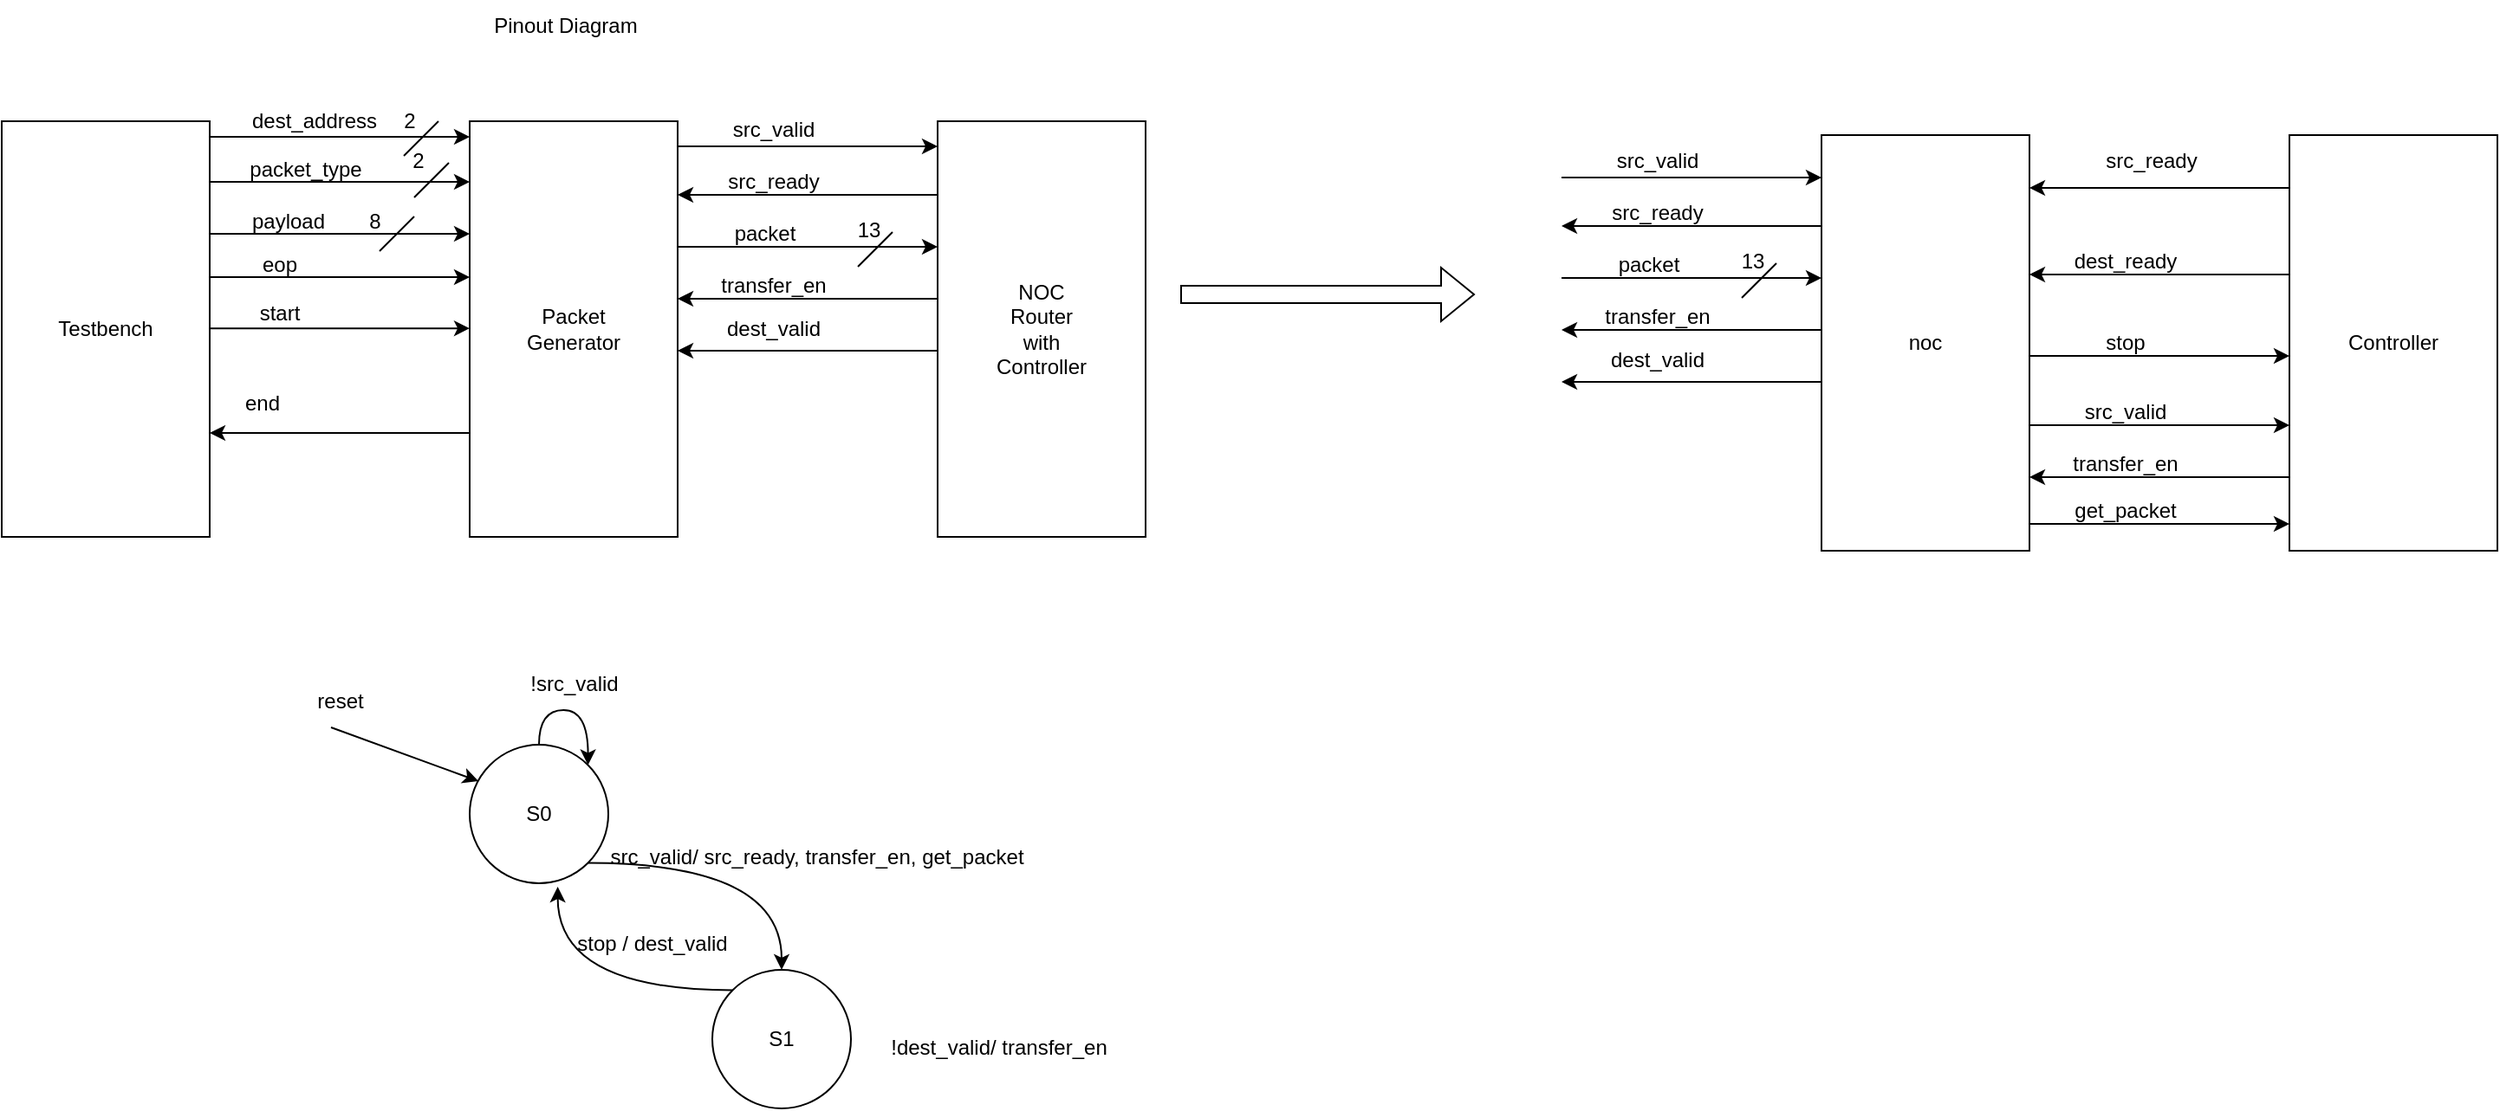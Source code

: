 <mxfile version="24.7.8" pages="2">
  <diagram name="Page-1" id="iGEM-IBr7h7DMKVDJOMU">
    <mxGraphModel dx="1157" dy="690" grid="1" gridSize="10" guides="1" tooltips="1" connect="1" arrows="1" fold="1" page="1" pageScale="1" pageWidth="850" pageHeight="1100" math="0" shadow="0">
      <root>
        <mxCell id="0" />
        <mxCell id="1" parent="0" />
        <mxCell id="YFj303eYcoNk-0xLr7Lf-1" value="Testbench" style="rounded=0;whiteSpace=wrap;html=1;" vertex="1" parent="1">
          <mxGeometry x="90" y="120" width="120" height="240" as="geometry" />
        </mxCell>
        <mxCell id="00WxSKmrzNwbh7hd7kRl-1" style="edgeStyle=orthogonalEdgeStyle;rounded=0;orthogonalLoop=1;jettySize=auto;html=1;exitX=0;exitY=0.75;exitDx=0;exitDy=0;entryX=1;entryY=0.75;entryDx=0;entryDy=0;" edge="1" parent="1" source="YFj303eYcoNk-0xLr7Lf-2" target="YFj303eYcoNk-0xLr7Lf-1">
          <mxGeometry relative="1" as="geometry" />
        </mxCell>
        <mxCell id="YFj303eYcoNk-0xLr7Lf-2" value="&lt;div&gt;Packet&lt;/div&gt;&lt;div&gt;Generator&lt;br&gt;&lt;/div&gt;" style="rounded=0;whiteSpace=wrap;html=1;" vertex="1" parent="1">
          <mxGeometry x="360" y="120" width="120" height="240" as="geometry" />
        </mxCell>
        <mxCell id="YFj303eYcoNk-0xLr7Lf-3" value="&lt;div&gt;NOC&lt;br&gt;Router&lt;br&gt;with &lt;br&gt;Controller &lt;br&gt;&lt;/div&gt;" style="rounded=0;whiteSpace=wrap;html=1;" vertex="1" parent="1">
          <mxGeometry x="630" y="120" width="120" height="240" as="geometry" />
        </mxCell>
        <mxCell id="YFj303eYcoNk-0xLr7Lf-4" value="" style="edgeStyle=none;orthogonalLoop=1;jettySize=auto;html=1;rounded=0;" edge="1" parent="1">
          <mxGeometry width="80" relative="1" as="geometry">
            <mxPoint x="210" y="129" as="sourcePoint" />
            <mxPoint x="360" y="129" as="targetPoint" />
            <Array as="points" />
          </mxGeometry>
        </mxCell>
        <mxCell id="YFj303eYcoNk-0xLr7Lf-5" value="" style="edgeStyle=none;orthogonalLoop=1;jettySize=auto;html=1;rounded=0;" edge="1" parent="1">
          <mxGeometry width="80" relative="1" as="geometry">
            <mxPoint x="210" y="155" as="sourcePoint" />
            <mxPoint x="360" y="155" as="targetPoint" />
            <Array as="points" />
          </mxGeometry>
        </mxCell>
        <mxCell id="YFj303eYcoNk-0xLr7Lf-6" value="dest_address" style="text;html=1;align=center;verticalAlign=middle;resizable=0;points=[];autosize=1;strokeColor=none;fillColor=none;" vertex="1" parent="1">
          <mxGeometry x="220" y="105" width="100" height="30" as="geometry" />
        </mxCell>
        <mxCell id="YFj303eYcoNk-0xLr7Lf-7" value="packet_type" style="text;html=1;align=center;verticalAlign=middle;resizable=0;points=[];autosize=1;strokeColor=none;fillColor=none;" vertex="1" parent="1">
          <mxGeometry x="220" y="133" width="90" height="30" as="geometry" />
        </mxCell>
        <mxCell id="YFj303eYcoNk-0xLr7Lf-8" value="" style="edgeStyle=none;orthogonalLoop=1;jettySize=auto;html=1;rounded=0;" edge="1" parent="1">
          <mxGeometry width="80" relative="1" as="geometry">
            <mxPoint x="210" y="185" as="sourcePoint" />
            <mxPoint x="360" y="185" as="targetPoint" />
            <Array as="points" />
          </mxGeometry>
        </mxCell>
        <mxCell id="YFj303eYcoNk-0xLr7Lf-9" value="payload" style="text;html=1;align=center;verticalAlign=middle;resizable=0;points=[];autosize=1;strokeColor=none;fillColor=none;" vertex="1" parent="1">
          <mxGeometry x="220" y="163" width="70" height="30" as="geometry" />
        </mxCell>
        <mxCell id="YFj303eYcoNk-0xLr7Lf-21" value="" style="edgeStyle=none;orthogonalLoop=1;jettySize=auto;html=1;rounded=0;" edge="1" parent="1">
          <mxGeometry width="80" relative="1" as="geometry">
            <mxPoint x="480" y="134.5" as="sourcePoint" />
            <mxPoint x="630" y="134.5" as="targetPoint" />
            <Array as="points" />
          </mxGeometry>
        </mxCell>
        <mxCell id="YFj303eYcoNk-0xLr7Lf-22" value="src_valid" style="text;html=1;align=center;verticalAlign=middle;resizable=0;points=[];autosize=1;strokeColor=none;fillColor=none;" vertex="1" parent="1">
          <mxGeometry x="500" y="110" width="70" height="30" as="geometry" />
        </mxCell>
        <mxCell id="YFj303eYcoNk-0xLr7Lf-23" value="" style="edgeStyle=none;orthogonalLoop=1;jettySize=auto;html=1;rounded=0;" edge="1" parent="1">
          <mxGeometry width="80" relative="1" as="geometry">
            <mxPoint x="630" y="162.5" as="sourcePoint" />
            <mxPoint x="480" y="162.5" as="targetPoint" />
            <Array as="points" />
          </mxGeometry>
        </mxCell>
        <mxCell id="YFj303eYcoNk-0xLr7Lf-24" value="src_ready" style="text;html=1;align=center;verticalAlign=middle;resizable=0;points=[];autosize=1;strokeColor=none;fillColor=none;" vertex="1" parent="1">
          <mxGeometry x="495" y="140" width="80" height="30" as="geometry" />
        </mxCell>
        <mxCell id="YFj303eYcoNk-0xLr7Lf-25" value="" style="edgeStyle=none;orthogonalLoop=1;jettySize=auto;html=1;rounded=0;" edge="1" parent="1">
          <mxGeometry width="80" relative="1" as="geometry">
            <mxPoint x="480" y="192.5" as="sourcePoint" />
            <mxPoint x="630" y="192.5" as="targetPoint" />
            <Array as="points" />
          </mxGeometry>
        </mxCell>
        <mxCell id="YFj303eYcoNk-0xLr7Lf-26" value="packet" style="text;html=1;align=center;verticalAlign=middle;resizable=0;points=[];autosize=1;strokeColor=none;fillColor=none;" vertex="1" parent="1">
          <mxGeometry x="500" y="170" width="60" height="30" as="geometry" />
        </mxCell>
        <mxCell id="YFj303eYcoNk-0xLr7Lf-27" value="" style="edgeStyle=none;orthogonalLoop=1;jettySize=auto;html=1;rounded=0;" edge="1" parent="1">
          <mxGeometry width="80" relative="1" as="geometry">
            <mxPoint x="630" y="222.5" as="sourcePoint" />
            <mxPoint x="480" y="222.5" as="targetPoint" />
            <Array as="points" />
          </mxGeometry>
        </mxCell>
        <mxCell id="YFj303eYcoNk-0xLr7Lf-28" value="transfer_en" style="text;html=1;align=center;verticalAlign=middle;resizable=0;points=[];autosize=1;strokeColor=none;fillColor=none;" vertex="1" parent="1">
          <mxGeometry x="495" y="200" width="80" height="30" as="geometry" />
        </mxCell>
        <mxCell id="YFj303eYcoNk-0xLr7Lf-31" value="" style="edgeStyle=none;orthogonalLoop=1;jettySize=auto;html=1;rounded=0;" edge="1" parent="1">
          <mxGeometry width="80" relative="1" as="geometry">
            <mxPoint x="630" y="252.5" as="sourcePoint" />
            <mxPoint x="480" y="252.5" as="targetPoint" />
            <Array as="points" />
          </mxGeometry>
        </mxCell>
        <mxCell id="YFj303eYcoNk-0xLr7Lf-32" value="dest_valid" style="text;html=1;align=center;verticalAlign=middle;resizable=0;points=[];autosize=1;strokeColor=none;fillColor=none;" vertex="1" parent="1">
          <mxGeometry x="495" y="225" width="80" height="30" as="geometry" />
        </mxCell>
        <mxCell id="YFj303eYcoNk-0xLr7Lf-40" value="" style="edgeStyle=none;orthogonalLoop=1;jettySize=auto;html=1;rounded=0;" edge="1" parent="1">
          <mxGeometry width="80" relative="1" as="geometry">
            <mxPoint x="210" y="210" as="sourcePoint" />
            <mxPoint x="360" y="210" as="targetPoint" />
            <Array as="points" />
          </mxGeometry>
        </mxCell>
        <mxCell id="YFj303eYcoNk-0xLr7Lf-41" value="eop" style="text;html=1;align=center;verticalAlign=middle;resizable=0;points=[];autosize=1;strokeColor=none;fillColor=none;" vertex="1" parent="1">
          <mxGeometry x="230" y="188" width="40" height="30" as="geometry" />
        </mxCell>
        <mxCell id="YFj303eYcoNk-0xLr7Lf-42" value="Pinout Diagram" style="text;html=1;align=center;verticalAlign=middle;resizable=0;points=[];autosize=1;strokeColor=none;fillColor=none;" vertex="1" parent="1">
          <mxGeometry x="360" y="50" width="110" height="30" as="geometry" />
        </mxCell>
        <mxCell id="YFj303eYcoNk-0xLr7Lf-62" style="edgeStyle=orthogonalEdgeStyle;rounded=0;orthogonalLoop=1;jettySize=auto;html=1;exitX=1;exitY=1;exitDx=0;exitDy=0;curved=1;" edge="1" parent="1" source="YFj303eYcoNk-0xLr7Lf-43" target="YFj303eYcoNk-0xLr7Lf-61">
          <mxGeometry relative="1" as="geometry" />
        </mxCell>
        <mxCell id="YFj303eYcoNk-0xLr7Lf-43" value="S0" style="ellipse;whiteSpace=wrap;html=1;aspect=fixed;" vertex="1" parent="1">
          <mxGeometry x="360" y="480" width="80" height="80" as="geometry" />
        </mxCell>
        <mxCell id="YFj303eYcoNk-0xLr7Lf-44" value="" style="endArrow=classic;html=1;rounded=0;entryX=0.063;entryY=0.263;entryDx=0;entryDy=0;entryPerimeter=0;" edge="1" parent="1" target="YFj303eYcoNk-0xLr7Lf-43">
          <mxGeometry width="50" height="50" relative="1" as="geometry">
            <mxPoint x="280" y="470" as="sourcePoint" />
            <mxPoint x="330" y="420" as="targetPoint" />
          </mxGeometry>
        </mxCell>
        <mxCell id="YFj303eYcoNk-0xLr7Lf-45" value="reset" style="text;html=1;align=center;verticalAlign=middle;resizable=0;points=[];autosize=1;strokeColor=none;fillColor=none;" vertex="1" parent="1">
          <mxGeometry x="260" y="440" width="50" height="30" as="geometry" />
        </mxCell>
        <mxCell id="YFj303eYcoNk-0xLr7Lf-46" value="" style="endArrow=none;html=1;rounded=0;" edge="1" parent="1">
          <mxGeometry width="50" height="50" relative="1" as="geometry">
            <mxPoint x="322" y="140" as="sourcePoint" />
            <mxPoint x="342" y="120" as="targetPoint" />
          </mxGeometry>
        </mxCell>
        <mxCell id="YFj303eYcoNk-0xLr7Lf-47" value="" style="endArrow=none;html=1;rounded=0;" edge="1" parent="1">
          <mxGeometry width="50" height="50" relative="1" as="geometry">
            <mxPoint x="328" y="164" as="sourcePoint" />
            <mxPoint x="348" y="144" as="targetPoint" />
          </mxGeometry>
        </mxCell>
        <mxCell id="YFj303eYcoNk-0xLr7Lf-48" value="" style="endArrow=none;html=1;rounded=0;" edge="1" parent="1">
          <mxGeometry width="50" height="50" relative="1" as="geometry">
            <mxPoint x="308" y="195" as="sourcePoint" />
            <mxPoint x="328" y="175" as="targetPoint" />
          </mxGeometry>
        </mxCell>
        <mxCell id="YFj303eYcoNk-0xLr7Lf-49" value="" style="endArrow=none;html=1;rounded=0;" edge="1" parent="1">
          <mxGeometry width="50" height="50" relative="1" as="geometry">
            <mxPoint x="584" y="204" as="sourcePoint" />
            <mxPoint x="604" y="184" as="targetPoint" />
          </mxGeometry>
        </mxCell>
        <mxCell id="YFj303eYcoNk-0xLr7Lf-50" value="2" style="text;html=1;align=center;verticalAlign=middle;resizable=0;points=[];autosize=1;strokeColor=none;fillColor=none;" vertex="1" parent="1">
          <mxGeometry x="310" y="105" width="30" height="30" as="geometry" />
        </mxCell>
        <mxCell id="YFj303eYcoNk-0xLr7Lf-51" value="2" style="text;html=1;align=center;verticalAlign=middle;resizable=0;points=[];autosize=1;strokeColor=none;fillColor=none;" vertex="1" parent="1">
          <mxGeometry x="315" y="128" width="30" height="30" as="geometry" />
        </mxCell>
        <mxCell id="YFj303eYcoNk-0xLr7Lf-52" value="8" style="text;html=1;align=center;verticalAlign=middle;resizable=0;points=[];autosize=1;strokeColor=none;fillColor=none;" vertex="1" parent="1">
          <mxGeometry x="290" y="163" width="30" height="30" as="geometry" />
        </mxCell>
        <mxCell id="YFj303eYcoNk-0xLr7Lf-53" value="13" style="text;html=1;align=center;verticalAlign=middle;resizable=0;points=[];autosize=1;strokeColor=none;fillColor=none;" vertex="1" parent="1">
          <mxGeometry x="570" y="168" width="40" height="30" as="geometry" />
        </mxCell>
        <mxCell id="YFj303eYcoNk-0xLr7Lf-57" style="edgeStyle=orthogonalEdgeStyle;rounded=0;orthogonalLoop=1;jettySize=auto;html=1;exitX=0.5;exitY=0;exitDx=0;exitDy=0;entryX=1;entryY=0;entryDx=0;entryDy=0;curved=1;" edge="1" parent="1" source="YFj303eYcoNk-0xLr7Lf-43" target="YFj303eYcoNk-0xLr7Lf-43">
          <mxGeometry relative="1" as="geometry">
            <Array as="points">
              <mxPoint x="400" y="460" />
              <mxPoint x="428" y="460" />
            </Array>
          </mxGeometry>
        </mxCell>
        <mxCell id="YFj303eYcoNk-0xLr7Lf-58" value="!src_valid" style="text;html=1;align=center;verticalAlign=middle;resizable=0;points=[];autosize=1;strokeColor=none;fillColor=none;" vertex="1" parent="1">
          <mxGeometry x="385" y="430" width="70" height="30" as="geometry" />
        </mxCell>
        <mxCell id="YFj303eYcoNk-0xLr7Lf-59" value="" style="edgeStyle=none;orthogonalLoop=1;jettySize=auto;html=1;rounded=0;" edge="1" parent="1">
          <mxGeometry width="80" relative="1" as="geometry">
            <mxPoint x="210" y="239.58" as="sourcePoint" />
            <mxPoint x="360" y="239.58" as="targetPoint" />
            <Array as="points" />
          </mxGeometry>
        </mxCell>
        <mxCell id="YFj303eYcoNk-0xLr7Lf-60" value="start" style="text;html=1;align=center;verticalAlign=middle;resizable=0;points=[];autosize=1;strokeColor=none;fillColor=none;" vertex="1" parent="1">
          <mxGeometry x="225" y="216" width="50" height="30" as="geometry" />
        </mxCell>
        <mxCell id="YFj303eYcoNk-0xLr7Lf-61" value="S1" style="ellipse;whiteSpace=wrap;html=1;aspect=fixed;" vertex="1" parent="1">
          <mxGeometry x="500" y="610" width="80" height="80" as="geometry" />
        </mxCell>
        <mxCell id="YFj303eYcoNk-0xLr7Lf-63" value="src_valid/ src_ready, transfer_en, get_packet" style="text;html=1;align=center;verticalAlign=middle;resizable=0;points=[];autosize=1;strokeColor=none;fillColor=none;" vertex="1" parent="1">
          <mxGeometry x="430" y="530" width="260" height="30" as="geometry" />
        </mxCell>
        <mxCell id="YFj303eYcoNk-0xLr7Lf-65" value="!dest_valid/ transfer_en" style="text;html=1;align=center;verticalAlign=middle;resizable=0;points=[];autosize=1;strokeColor=none;fillColor=none;" vertex="1" parent="1">
          <mxGeometry x="590" y="640" width="150" height="30" as="geometry" />
        </mxCell>
        <mxCell id="YFj303eYcoNk-0xLr7Lf-88" style="edgeStyle=orthogonalEdgeStyle;rounded=0;orthogonalLoop=1;jettySize=auto;html=1;exitX=0;exitY=0;exitDx=0;exitDy=0;entryX=0.635;entryY=1.025;entryDx=0;entryDy=0;entryPerimeter=0;curved=1;" edge="1" parent="1" source="YFj303eYcoNk-0xLr7Lf-61" target="YFj303eYcoNk-0xLr7Lf-43">
          <mxGeometry relative="1" as="geometry" />
        </mxCell>
        <mxCell id="YFj303eYcoNk-0xLr7Lf-89" value="stop / dest_valid" style="text;html=1;align=center;verticalAlign=middle;resizable=0;points=[];autosize=1;strokeColor=none;fillColor=none;" vertex="1" parent="1">
          <mxGeometry x="410" y="580" width="110" height="30" as="geometry" />
        </mxCell>
        <mxCell id="00WxSKmrzNwbh7hd7kRl-2" value="end" style="text;html=1;align=center;verticalAlign=middle;resizable=0;points=[];autosize=1;strokeColor=none;fillColor=none;" vertex="1" parent="1">
          <mxGeometry x="220" y="268" width="40" height="30" as="geometry" />
        </mxCell>
        <mxCell id="00WxSKmrzNwbh7hd7kRl-4" value="Controller " style="rounded=0;whiteSpace=wrap;html=1;" vertex="1" parent="1">
          <mxGeometry x="1410" y="128" width="120" height="240" as="geometry" />
        </mxCell>
        <mxCell id="00WxSKmrzNwbh7hd7kRl-5" value="noc" style="rounded=0;whiteSpace=wrap;html=1;" vertex="1" parent="1">
          <mxGeometry x="1140" y="128" width="120" height="240" as="geometry" />
        </mxCell>
        <mxCell id="00WxSKmrzNwbh7hd7kRl-18" value="" style="edgeStyle=none;orthogonalLoop=1;jettySize=auto;html=1;rounded=0;" edge="1" parent="1">
          <mxGeometry width="80" relative="1" as="geometry">
            <mxPoint x="990" y="152.5" as="sourcePoint" />
            <mxPoint x="1140" y="152.5" as="targetPoint" />
            <Array as="points" />
          </mxGeometry>
        </mxCell>
        <mxCell id="00WxSKmrzNwbh7hd7kRl-19" value="src_valid" style="text;html=1;align=center;verticalAlign=middle;resizable=0;points=[];autosize=1;strokeColor=none;fillColor=none;" vertex="1" parent="1">
          <mxGeometry x="1010" y="128" width="70" height="30" as="geometry" />
        </mxCell>
        <mxCell id="00WxSKmrzNwbh7hd7kRl-20" value="" style="edgeStyle=none;orthogonalLoop=1;jettySize=auto;html=1;rounded=0;" edge="1" parent="1">
          <mxGeometry width="80" relative="1" as="geometry">
            <mxPoint x="1140" y="180.5" as="sourcePoint" />
            <mxPoint x="990" y="180.5" as="targetPoint" />
            <Array as="points" />
          </mxGeometry>
        </mxCell>
        <mxCell id="00WxSKmrzNwbh7hd7kRl-21" value="src_ready" style="text;html=1;align=center;verticalAlign=middle;resizable=0;points=[];autosize=1;strokeColor=none;fillColor=none;" vertex="1" parent="1">
          <mxGeometry x="1005" y="158" width="80" height="30" as="geometry" />
        </mxCell>
        <mxCell id="00WxSKmrzNwbh7hd7kRl-22" value="" style="edgeStyle=none;orthogonalLoop=1;jettySize=auto;html=1;rounded=0;" edge="1" parent="1">
          <mxGeometry width="80" relative="1" as="geometry">
            <mxPoint x="990" y="210.5" as="sourcePoint" />
            <mxPoint x="1140" y="210.5" as="targetPoint" />
            <Array as="points" />
          </mxGeometry>
        </mxCell>
        <mxCell id="00WxSKmrzNwbh7hd7kRl-23" value="packet" style="text;html=1;align=center;verticalAlign=middle;resizable=0;points=[];autosize=1;strokeColor=none;fillColor=none;" vertex="1" parent="1">
          <mxGeometry x="1010" y="188" width="60" height="30" as="geometry" />
        </mxCell>
        <mxCell id="00WxSKmrzNwbh7hd7kRl-24" value="" style="edgeStyle=none;orthogonalLoop=1;jettySize=auto;html=1;rounded=0;" edge="1" parent="1">
          <mxGeometry width="80" relative="1" as="geometry">
            <mxPoint x="1140" y="240.5" as="sourcePoint" />
            <mxPoint x="990" y="240.5" as="targetPoint" />
            <Array as="points" />
          </mxGeometry>
        </mxCell>
        <mxCell id="00WxSKmrzNwbh7hd7kRl-25" value="transfer_en" style="text;html=1;align=center;verticalAlign=middle;resizable=0;points=[];autosize=1;strokeColor=none;fillColor=none;" vertex="1" parent="1">
          <mxGeometry x="1005" y="218" width="80" height="30" as="geometry" />
        </mxCell>
        <mxCell id="00WxSKmrzNwbh7hd7kRl-26" value="" style="edgeStyle=none;orthogonalLoop=1;jettySize=auto;html=1;rounded=0;" edge="1" parent="1">
          <mxGeometry width="80" relative="1" as="geometry">
            <mxPoint x="1140" y="270.5" as="sourcePoint" />
            <mxPoint x="990" y="270.5" as="targetPoint" />
            <Array as="points" />
          </mxGeometry>
        </mxCell>
        <mxCell id="00WxSKmrzNwbh7hd7kRl-27" value="dest_valid" style="text;html=1;align=center;verticalAlign=middle;resizable=0;points=[];autosize=1;strokeColor=none;fillColor=none;" vertex="1" parent="1">
          <mxGeometry x="1005" y="243" width="80" height="30" as="geometry" />
        </mxCell>
        <mxCell id="00WxSKmrzNwbh7hd7kRl-28" value="" style="endArrow=none;html=1;rounded=0;" edge="1" parent="1">
          <mxGeometry width="50" height="50" relative="1" as="geometry">
            <mxPoint x="1094" y="222" as="sourcePoint" />
            <mxPoint x="1114" y="202" as="targetPoint" />
          </mxGeometry>
        </mxCell>
        <mxCell id="00WxSKmrzNwbh7hd7kRl-29" value="13" style="text;html=1;align=center;verticalAlign=middle;resizable=0;points=[];autosize=1;strokeColor=none;fillColor=none;" vertex="1" parent="1">
          <mxGeometry x="1080" y="186" width="40" height="30" as="geometry" />
        </mxCell>
        <mxCell id="00WxSKmrzNwbh7hd7kRl-33" value="" style="edgeStyle=none;orthogonalLoop=1;jettySize=auto;html=1;rounded=0;" edge="1" parent="1">
          <mxGeometry width="80" relative="1" as="geometry">
            <mxPoint x="1410" y="158.5" as="sourcePoint" />
            <mxPoint x="1260" y="158.5" as="targetPoint" />
            <Array as="points" />
          </mxGeometry>
        </mxCell>
        <mxCell id="00WxSKmrzNwbh7hd7kRl-34" value="src_ready" style="text;html=1;align=center;verticalAlign=middle;resizable=0;points=[];autosize=1;strokeColor=none;fillColor=none;" vertex="1" parent="1">
          <mxGeometry x="1290" y="128" width="80" height="30" as="geometry" />
        </mxCell>
        <mxCell id="00WxSKmrzNwbh7hd7kRl-35" value="" style="edgeStyle=none;orthogonalLoop=1;jettySize=auto;html=1;rounded=0;" edge="1" parent="1">
          <mxGeometry width="80" relative="1" as="geometry">
            <mxPoint x="1410" y="208.5" as="sourcePoint" />
            <mxPoint x="1260" y="208.5" as="targetPoint" />
            <Array as="points" />
          </mxGeometry>
        </mxCell>
        <mxCell id="00WxSKmrzNwbh7hd7kRl-36" value="dest_ready" style="text;html=1;align=center;verticalAlign=middle;resizable=0;points=[];autosize=1;strokeColor=none;fillColor=none;" vertex="1" parent="1">
          <mxGeometry x="1275" y="186" width="80" height="30" as="geometry" />
        </mxCell>
        <mxCell id="00WxSKmrzNwbh7hd7kRl-37" value="" style="edgeStyle=none;orthogonalLoop=1;jettySize=auto;html=1;rounded=0;" edge="1" parent="1">
          <mxGeometry width="80" relative="1" as="geometry">
            <mxPoint x="1260" y="255.5" as="sourcePoint" />
            <mxPoint x="1410" y="255.5" as="targetPoint" />
            <Array as="points" />
          </mxGeometry>
        </mxCell>
        <mxCell id="00WxSKmrzNwbh7hd7kRl-38" value="stop" style="text;html=1;align=center;verticalAlign=middle;resizable=0;points=[];autosize=1;strokeColor=none;fillColor=none;" vertex="1" parent="1">
          <mxGeometry x="1290" y="233" width="50" height="30" as="geometry" />
        </mxCell>
        <mxCell id="00WxSKmrzNwbh7hd7kRl-39" value="" style="edgeStyle=none;orthogonalLoop=1;jettySize=auto;html=1;rounded=0;" edge="1" parent="1">
          <mxGeometry width="80" relative="1" as="geometry">
            <mxPoint x="1260" y="295.5" as="sourcePoint" />
            <mxPoint x="1410" y="295.5" as="targetPoint" />
            <Array as="points" />
          </mxGeometry>
        </mxCell>
        <mxCell id="00WxSKmrzNwbh7hd7kRl-40" value="src_valid" style="text;html=1;align=center;verticalAlign=middle;resizable=0;points=[];autosize=1;strokeColor=none;fillColor=none;" vertex="1" parent="1">
          <mxGeometry x="1280" y="273" width="70" height="30" as="geometry" />
        </mxCell>
        <mxCell id="00WxSKmrzNwbh7hd7kRl-41" value="" style="shape=flexArrow;endArrow=classic;html=1;rounded=0;" edge="1" parent="1">
          <mxGeometry width="50" height="50" relative="1" as="geometry">
            <mxPoint x="770" y="220" as="sourcePoint" />
            <mxPoint x="940" y="220" as="targetPoint" />
          </mxGeometry>
        </mxCell>
        <mxCell id="00WxSKmrzNwbh7hd7kRl-42" value="" style="edgeStyle=none;orthogonalLoop=1;jettySize=auto;html=1;rounded=0;" edge="1" parent="1">
          <mxGeometry width="80" relative="1" as="geometry">
            <mxPoint x="1410" y="325.5" as="sourcePoint" />
            <mxPoint x="1260" y="325.5" as="targetPoint" />
            <Array as="points" />
          </mxGeometry>
        </mxCell>
        <mxCell id="00WxSKmrzNwbh7hd7kRl-43" value="transfer_en" style="text;html=1;align=center;verticalAlign=middle;resizable=0;points=[];autosize=1;strokeColor=none;fillColor=none;" vertex="1" parent="1">
          <mxGeometry x="1275" y="303" width="80" height="30" as="geometry" />
        </mxCell>
        <mxCell id="00WxSKmrzNwbh7hd7kRl-45" value="" style="edgeStyle=none;orthogonalLoop=1;jettySize=auto;html=1;rounded=0;" edge="1" parent="1">
          <mxGeometry width="80" relative="1" as="geometry">
            <mxPoint x="1260" y="352.5" as="sourcePoint" />
            <mxPoint x="1410" y="352.5" as="targetPoint" />
            <Array as="points" />
          </mxGeometry>
        </mxCell>
        <mxCell id="00WxSKmrzNwbh7hd7kRl-46" value="get_packet" style="text;html=1;align=center;verticalAlign=middle;resizable=0;points=[];autosize=1;strokeColor=none;fillColor=none;" vertex="1" parent="1">
          <mxGeometry x="1275" y="330" width="80" height="30" as="geometry" />
        </mxCell>
      </root>
    </mxGraphModel>
  </diagram>
  <diagram id="2fG7KVjIAT6vduGLJK6E" name="Page-2">
    <mxGraphModel dx="810" dy="483" grid="1" gridSize="10" guides="1" tooltips="1" connect="1" arrows="1" fold="1" page="1" pageScale="1" pageWidth="850" pageHeight="1100" math="0" shadow="0">
      <root>
        <mxCell id="0" />
        <mxCell id="1" parent="0" />
        <mxCell id="7Yyz0w7mEjBxyOWhJi1k-1" style="edgeStyle=orthogonalEdgeStyle;rounded=0;orthogonalLoop=1;jettySize=auto;html=1;exitX=1;exitY=1;exitDx=0;exitDy=0;curved=1;" edge="1" parent="1" source="7Yyz0w7mEjBxyOWhJi1k-2" target="7Yyz0w7mEjBxyOWhJi1k-9">
          <mxGeometry relative="1" as="geometry" />
        </mxCell>
        <mxCell id="7Yyz0w7mEjBxyOWhJi1k-2" value="S0" style="ellipse;whiteSpace=wrap;html=1;aspect=fixed;" vertex="1" parent="1">
          <mxGeometry x="360" y="480" width="80" height="80" as="geometry" />
        </mxCell>
        <mxCell id="7Yyz0w7mEjBxyOWhJi1k-3" value="" style="endArrow=classic;html=1;rounded=0;entryX=0.063;entryY=0.263;entryDx=0;entryDy=0;entryPerimeter=0;" edge="1" parent="1" target="7Yyz0w7mEjBxyOWhJi1k-2">
          <mxGeometry width="50" height="50" relative="1" as="geometry">
            <mxPoint x="280" y="470" as="sourcePoint" />
            <mxPoint x="330" y="420" as="targetPoint" />
          </mxGeometry>
        </mxCell>
        <mxCell id="7Yyz0w7mEjBxyOWhJi1k-4" value="reset" style="text;html=1;align=center;verticalAlign=middle;resizable=0;points=[];autosize=1;strokeColor=none;fillColor=none;" vertex="1" parent="1">
          <mxGeometry x="260" y="440" width="50" height="30" as="geometry" />
        </mxCell>
        <mxCell id="7Yyz0w7mEjBxyOWhJi1k-5" style="edgeStyle=orthogonalEdgeStyle;rounded=0;orthogonalLoop=1;jettySize=auto;html=1;exitX=0.5;exitY=0;exitDx=0;exitDy=0;entryX=1;entryY=0;entryDx=0;entryDy=0;curved=1;" edge="1" parent="1" source="7Yyz0w7mEjBxyOWhJi1k-2" target="7Yyz0w7mEjBxyOWhJi1k-2">
          <mxGeometry relative="1" as="geometry">
            <Array as="points">
              <mxPoint x="400" y="460" />
              <mxPoint x="428" y="460" />
            </Array>
          </mxGeometry>
        </mxCell>
        <mxCell id="7Yyz0w7mEjBxyOWhJi1k-6" value="!src_valid" style="text;html=1;align=center;verticalAlign=middle;resizable=0;points=[];autosize=1;strokeColor=none;fillColor=none;" vertex="1" parent="1">
          <mxGeometry x="385" y="430" width="70" height="30" as="geometry" />
        </mxCell>
        <mxCell id="7Yyz0w7mEjBxyOWhJi1k-7" style="edgeStyle=orthogonalEdgeStyle;rounded=0;orthogonalLoop=1;jettySize=auto;html=1;exitX=0;exitY=1;exitDx=0;exitDy=0;entryX=1;entryY=0;entryDx=0;entryDy=0;curved=1;" edge="1" parent="1" source="7Yyz0w7mEjBxyOWhJi1k-9" target="7Yyz0w7mEjBxyOWhJi1k-14">
          <mxGeometry relative="1" as="geometry" />
        </mxCell>
        <mxCell id="7Yyz0w7mEjBxyOWhJi1k-8" style="edgeStyle=orthogonalEdgeStyle;rounded=0;orthogonalLoop=1;jettySize=auto;html=1;exitX=0;exitY=0.5;exitDx=0;exitDy=0;" edge="1" parent="1" source="7Yyz0w7mEjBxyOWhJi1k-9">
          <mxGeometry relative="1" as="geometry">
            <mxPoint x="260" y="650.333" as="targetPoint" />
          </mxGeometry>
        </mxCell>
        <mxCell id="7Yyz0w7mEjBxyOWhJi1k-9" value="S1" style="ellipse;whiteSpace=wrap;html=1;aspect=fixed;" vertex="1" parent="1">
          <mxGeometry x="500" y="610" width="80" height="80" as="geometry" />
        </mxCell>
        <mxCell id="7Yyz0w7mEjBxyOWhJi1k-10" value="src_valid/ src_ready, transfer_en" style="text;html=1;align=center;verticalAlign=middle;resizable=0;points=[];autosize=1;strokeColor=none;fillColor=none;" vertex="1" parent="1">
          <mxGeometry x="460" y="530" width="200" height="30" as="geometry" />
        </mxCell>
        <mxCell id="7Yyz0w7mEjBxyOWhJi1k-11" style="edgeStyle=orthogonalEdgeStyle;rounded=0;orthogonalLoop=1;jettySize=auto;html=1;exitX=1;exitY=0.5;exitDx=0;exitDy=0;entryX=0.75;entryY=1;entryDx=0;entryDy=0;entryPerimeter=0;curved=1;" edge="1" parent="1" source="7Yyz0w7mEjBxyOWhJi1k-9" target="7Yyz0w7mEjBxyOWhJi1k-9">
          <mxGeometry relative="1" as="geometry" />
        </mxCell>
        <mxCell id="7Yyz0w7mEjBxyOWhJi1k-12" value="!dest_valid/ transfer_en" style="text;html=1;align=center;verticalAlign=middle;resizable=0;points=[];autosize=1;strokeColor=none;fillColor=none;" vertex="1" parent="1">
          <mxGeometry x="590" y="640" width="150" height="30" as="geometry" />
        </mxCell>
        <mxCell id="7Yyz0w7mEjBxyOWhJi1k-13" style="edgeStyle=orthogonalEdgeStyle;rounded=0;orthogonalLoop=1;jettySize=auto;html=1;exitX=0;exitY=0.5;exitDx=0;exitDy=0;entryX=0.5;entryY=1;entryDx=0;entryDy=0;curved=1;" edge="1" parent="1" source="7Yyz0w7mEjBxyOWhJi1k-14" target="7Yyz0w7mEjBxyOWhJi1k-15">
          <mxGeometry relative="1" as="geometry" />
        </mxCell>
        <mxCell id="7Yyz0w7mEjBxyOWhJi1k-14" value="S2" style="ellipse;whiteSpace=wrap;html=1;aspect=fixed;" vertex="1" parent="1">
          <mxGeometry x="360" y="810" width="80" height="80" as="geometry" />
        </mxCell>
        <mxCell id="7Yyz0w7mEjBxyOWhJi1k-15" value="S2" style="ellipse;whiteSpace=wrap;html=1;aspect=fixed;" vertex="1" parent="1">
          <mxGeometry x="180" y="610" width="80" height="80" as="geometry" />
        </mxCell>
        <mxCell id="7Yyz0w7mEjBxyOWhJi1k-16" value="&lt;div&gt;!dest_ready /&amp;nbsp;&lt;/div&gt;&lt;div&gt;dest_valid&lt;/div&gt;" style="text;html=1;align=center;verticalAlign=middle;resizable=0;points=[];autosize=1;strokeColor=none;fillColor=none;" vertex="1" parent="1">
          <mxGeometry x="315" y="608" width="100" height="40" as="geometry" />
        </mxCell>
        <mxCell id="7Yyz0w7mEjBxyOWhJi1k-17" style="edgeStyle=orthogonalEdgeStyle;rounded=0;orthogonalLoop=1;jettySize=auto;html=1;exitX=1;exitY=0;exitDx=0;exitDy=0;entryX=0;entryY=0.629;entryDx=0;entryDy=0;entryPerimeter=0;" edge="1" parent="1" source="7Yyz0w7mEjBxyOWhJi1k-15" target="7Yyz0w7mEjBxyOWhJi1k-2">
          <mxGeometry relative="1" as="geometry" />
        </mxCell>
        <mxCell id="7Yyz0w7mEjBxyOWhJi1k-18" style="edgeStyle=orthogonalEdgeStyle;rounded=0;orthogonalLoop=1;jettySize=auto;html=1;exitX=1;exitY=1;exitDx=0;exitDy=0;entryX=0.146;entryY=0.223;entryDx=0;entryDy=0;entryPerimeter=0;curved=1;" edge="1" parent="1" source="7Yyz0w7mEjBxyOWhJi1k-15" target="7Yyz0w7mEjBxyOWhJi1k-14">
          <mxGeometry relative="1" as="geometry" />
        </mxCell>
        <mxCell id="7Yyz0w7mEjBxyOWhJi1k-19" value="stop/dest_valid" style="text;html=1;align=center;verticalAlign=middle;resizable=0;points=[];autosize=1;strokeColor=none;fillColor=none;" vertex="1" parent="1">
          <mxGeometry x="205" y="560" width="100" height="30" as="geometry" />
        </mxCell>
        <mxCell id="7Yyz0w7mEjBxyOWhJi1k-20" style="edgeStyle=orthogonalEdgeStyle;rounded=0;orthogonalLoop=1;jettySize=auto;html=1;exitX=0;exitY=0;exitDx=0;exitDy=0;entryX=0.01;entryY=0.608;entryDx=0;entryDy=0;entryPerimeter=0;curved=1;" edge="1" parent="1" source="7Yyz0w7mEjBxyOWhJi1k-15" target="7Yyz0w7mEjBxyOWhJi1k-15">
          <mxGeometry relative="1" as="geometry">
            <Array as="points">
              <mxPoint x="130" y="622" />
              <mxPoint x="130" y="659" />
            </Array>
          </mxGeometry>
        </mxCell>
        <mxCell id="7Yyz0w7mEjBxyOWhJi1k-21" value="!stop, !dest_ready" style="text;html=1;align=center;verticalAlign=middle;resizable=0;points=[];autosize=1;strokeColor=none;fillColor=none;" vertex="1" parent="1">
          <mxGeometry x="20" y="608" width="120" height="30" as="geometry" />
        </mxCell>
        <mxCell id="7Yyz0w7mEjBxyOWhJi1k-22" value="dest_ready / dest_valid" style="text;html=1;align=center;verticalAlign=middle;resizable=0;points=[];autosize=1;strokeColor=none;fillColor=none;" vertex="1" parent="1">
          <mxGeometry x="440" y="740" width="150" height="30" as="geometry" />
        </mxCell>
        <mxCell id="7Yyz0w7mEjBxyOWhJi1k-23" value="dest_ready / dest_valid" style="text;html=1;align=center;verticalAlign=middle;resizable=0;points=[];autosize=1;strokeColor=none;fillColor=none;" vertex="1" parent="1">
          <mxGeometry x="255" y="710" width="150" height="30" as="geometry" />
        </mxCell>
        <mxCell id="7Yyz0w7mEjBxyOWhJi1k-24" value="!dest_ready / dest_valid" style="text;html=1;align=center;verticalAlign=middle;resizable=0;points=[];autosize=1;strokeColor=none;fillColor=none;" vertex="1" parent="1">
          <mxGeometry x="100" y="790" width="150" height="30" as="geometry" />
        </mxCell>
        <mxCell id="7Yyz0w7mEjBxyOWhJi1k-25" style="edgeStyle=orthogonalEdgeStyle;rounded=0;orthogonalLoop=1;jettySize=auto;html=1;exitX=0;exitY=0;exitDx=0;exitDy=0;entryX=0.635;entryY=1.025;entryDx=0;entryDy=0;entryPerimeter=0;curved=1;" edge="1" parent="1" source="7Yyz0w7mEjBxyOWhJi1k-9" target="7Yyz0w7mEjBxyOWhJi1k-2">
          <mxGeometry relative="1" as="geometry" />
        </mxCell>
        <mxCell id="7Yyz0w7mEjBxyOWhJi1k-26" value="stop/dest_valid" style="text;html=1;align=center;verticalAlign=middle;resizable=0;points=[];autosize=1;strokeColor=none;fillColor=none;" vertex="1" parent="1">
          <mxGeometry x="415" y="580" width="100" height="30" as="geometry" />
        </mxCell>
      </root>
    </mxGraphModel>
  </diagram>
</mxfile>
